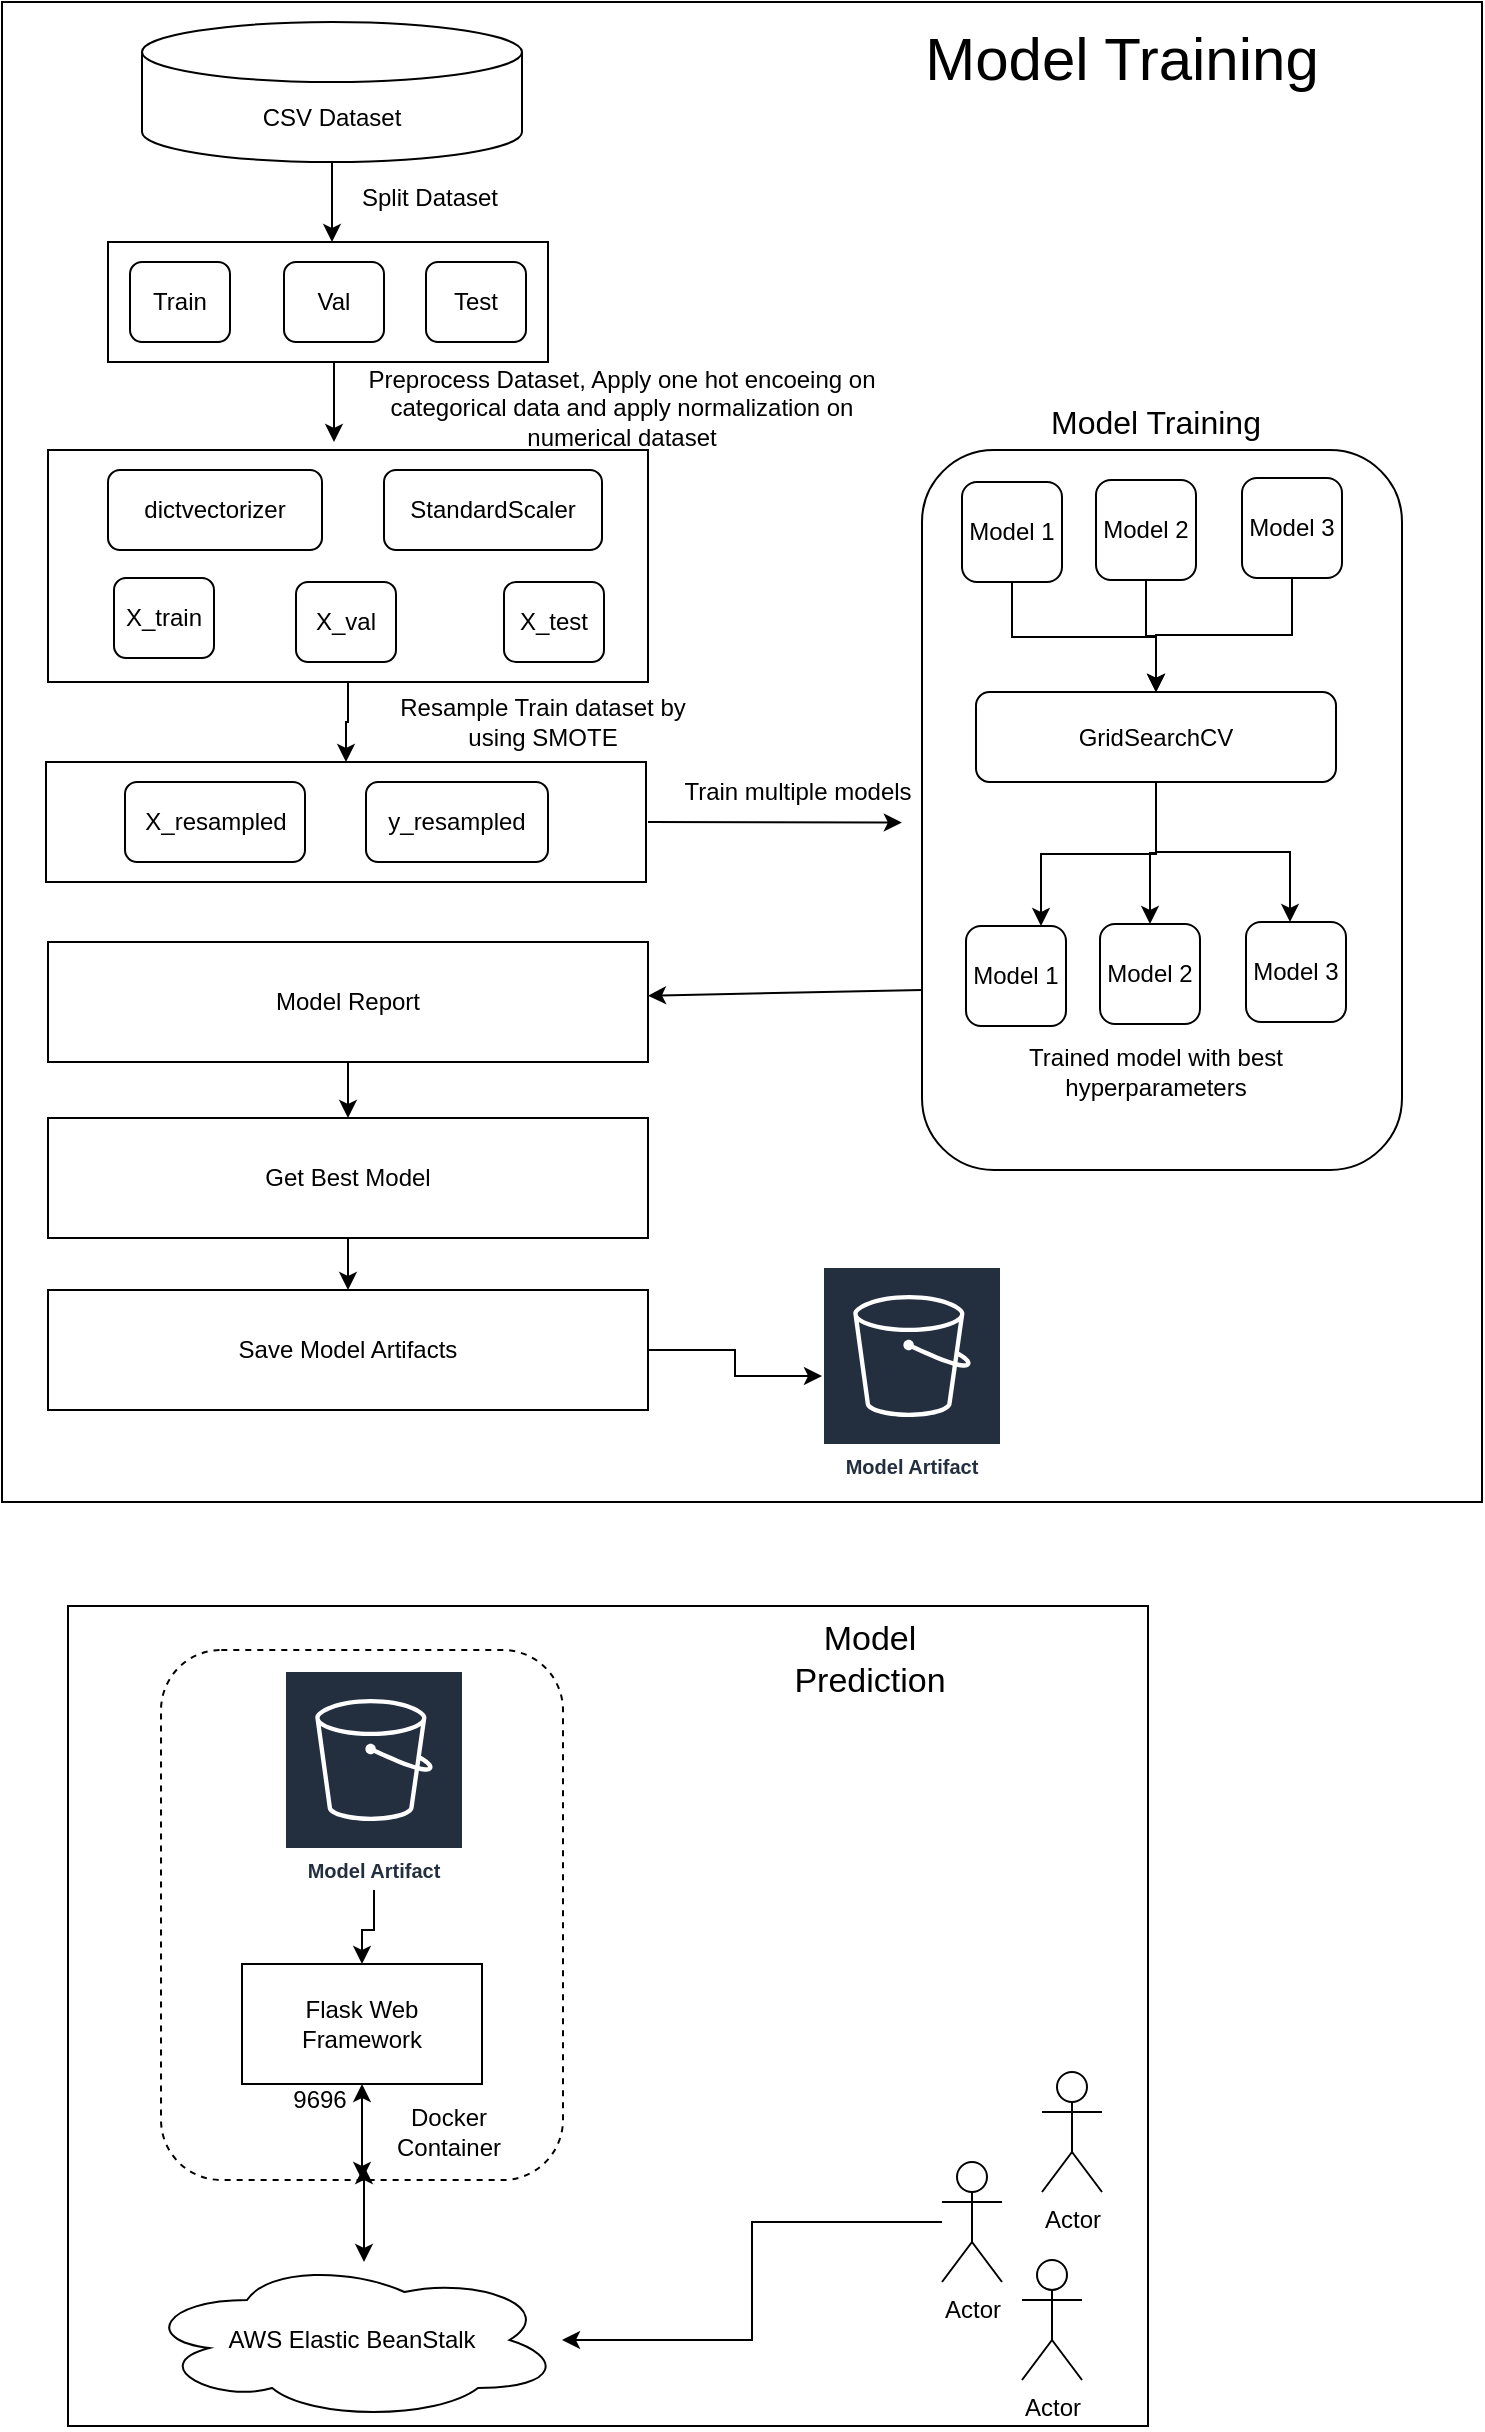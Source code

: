<mxfile version="22.0.8" type="device">
  <diagram name="Page-1" id="sl67Yf3QK5midu7BMx_2">
    <mxGraphModel dx="1415" dy="758" grid="1" gridSize="10" guides="1" tooltips="1" connect="1" arrows="1" fold="1" page="1" pageScale="1" pageWidth="827" pageHeight="1169" math="0" shadow="0">
      <root>
        <mxCell id="0" />
        <mxCell id="1" parent="0" />
        <mxCell id="rqSLdbDPakVJmyCNbUR--63" value="" style="group" vertex="1" connectable="0" parent="1">
          <mxGeometry x="303" y="799" width="540" height="415" as="geometry" />
        </mxCell>
        <mxCell id="rqSLdbDPakVJmyCNbUR--52" value="" style="group" vertex="1" connectable="0" parent="rqSLdbDPakVJmyCNbUR--63">
          <mxGeometry width="540" height="415" as="geometry" />
        </mxCell>
        <mxCell id="rqSLdbDPakVJmyCNbUR--43" value="" style="rounded=0;whiteSpace=wrap;html=1;" vertex="1" parent="rqSLdbDPakVJmyCNbUR--52">
          <mxGeometry y="3" width="540" height="410" as="geometry" />
        </mxCell>
        <mxCell id="rqSLdbDPakVJmyCNbUR--46" value="" style="rounded=1;whiteSpace=wrap;html=1;dashed=1;" vertex="1" parent="rqSLdbDPakVJmyCNbUR--52">
          <mxGeometry x="46.5" y="25" width="201" height="265" as="geometry" />
        </mxCell>
        <mxCell id="rqSLdbDPakVJmyCNbUR--38" value="Model Artifact" style="sketch=0;outlineConnect=0;fontColor=#232F3E;gradientColor=none;strokeColor=#ffffff;fillColor=#232F3E;dashed=0;verticalLabelPosition=middle;verticalAlign=bottom;align=center;html=1;whiteSpace=wrap;fontSize=10;fontStyle=1;spacing=3;shape=mxgraph.aws4.productIcon;prIcon=mxgraph.aws4.s3;" vertex="1" parent="rqSLdbDPakVJmyCNbUR--52">
          <mxGeometry x="108" y="35" width="90" height="110" as="geometry" />
        </mxCell>
        <mxCell id="rqSLdbDPakVJmyCNbUR--39" value="Flask Web Framework" style="rounded=0;whiteSpace=wrap;html=1;" vertex="1" parent="rqSLdbDPakVJmyCNbUR--52">
          <mxGeometry x="87" y="182" width="120" height="60" as="geometry" />
        </mxCell>
        <mxCell id="rqSLdbDPakVJmyCNbUR--40" value="" style="edgeStyle=orthogonalEdgeStyle;rounded=0;orthogonalLoop=1;jettySize=auto;html=1;" edge="1" parent="rqSLdbDPakVJmyCNbUR--52" source="rqSLdbDPakVJmyCNbUR--38" target="rqSLdbDPakVJmyCNbUR--39">
          <mxGeometry relative="1" as="geometry" />
        </mxCell>
        <mxCell id="rqSLdbDPakVJmyCNbUR--45" value="&lt;font style=&quot;font-size: 17px;&quot;&gt;Model &lt;br&gt;Prediction&lt;/font&gt;" style="text;html=1;strokeColor=none;fillColor=none;align=center;verticalAlign=middle;whiteSpace=wrap;rounded=0;" vertex="1" parent="rqSLdbDPakVJmyCNbUR--52">
          <mxGeometry x="339" y="15" width="124" height="30" as="geometry" />
        </mxCell>
        <mxCell id="rqSLdbDPakVJmyCNbUR--48" value="" style="endArrow=classic;startArrow=classic;html=1;rounded=0;entryX=0.5;entryY=1;entryDx=0;entryDy=0;exitX=0.5;exitY=1;exitDx=0;exitDy=0;" edge="1" parent="rqSLdbDPakVJmyCNbUR--52" source="rqSLdbDPakVJmyCNbUR--46" target="rqSLdbDPakVJmyCNbUR--39">
          <mxGeometry width="50" height="50" relative="1" as="geometry">
            <mxPoint x="147" y="275" as="sourcePoint" />
            <mxPoint x="191" y="225" as="targetPoint" />
          </mxGeometry>
        </mxCell>
        <mxCell id="rqSLdbDPakVJmyCNbUR--49" value="Docker &lt;br&gt;Container" style="text;html=1;strokeColor=none;fillColor=none;align=center;verticalAlign=middle;whiteSpace=wrap;rounded=0;" vertex="1" parent="rqSLdbDPakVJmyCNbUR--52">
          <mxGeometry x="154" y="251" width="73" height="30" as="geometry" />
        </mxCell>
        <mxCell id="rqSLdbDPakVJmyCNbUR--50" value="9696" style="text;html=1;strokeColor=none;fillColor=none;align=center;verticalAlign=middle;whiteSpace=wrap;rounded=0;" vertex="1" parent="rqSLdbDPakVJmyCNbUR--52">
          <mxGeometry x="96" y="235" width="60" height="30" as="geometry" />
        </mxCell>
        <mxCell id="rqSLdbDPakVJmyCNbUR--53" value="AWS Elastic BeanStalk" style="ellipse;shape=cloud;whiteSpace=wrap;html=1;" vertex="1" parent="rqSLdbDPakVJmyCNbUR--52">
          <mxGeometry x="37" y="330" width="210" height="80" as="geometry" />
        </mxCell>
        <mxCell id="rqSLdbDPakVJmyCNbUR--55" value="Actor" style="shape=umlActor;verticalLabelPosition=bottom;verticalAlign=top;html=1;outlineConnect=0;" vertex="1" parent="rqSLdbDPakVJmyCNbUR--52">
          <mxGeometry x="477" y="330" width="30" height="60" as="geometry" />
        </mxCell>
        <mxCell id="rqSLdbDPakVJmyCNbUR--56" value="Actor" style="shape=umlActor;verticalLabelPosition=bottom;verticalAlign=top;html=1;outlineConnect=0;" vertex="1" parent="rqSLdbDPakVJmyCNbUR--52">
          <mxGeometry x="437" y="281" width="30" height="60" as="geometry" />
        </mxCell>
        <mxCell id="rqSLdbDPakVJmyCNbUR--57" value="Actor" style="shape=umlActor;verticalLabelPosition=bottom;verticalAlign=top;html=1;outlineConnect=0;" vertex="1" parent="rqSLdbDPakVJmyCNbUR--52">
          <mxGeometry x="487" y="236" width="30" height="60" as="geometry" />
        </mxCell>
        <mxCell id="rqSLdbDPakVJmyCNbUR--62" value="" style="edgeStyle=orthogonalEdgeStyle;rounded=0;orthogonalLoop=1;jettySize=auto;html=1;" edge="1" parent="rqSLdbDPakVJmyCNbUR--52" source="rqSLdbDPakVJmyCNbUR--56" target="rqSLdbDPakVJmyCNbUR--53">
          <mxGeometry relative="1" as="geometry">
            <mxPoint x="382" y="311" as="targetPoint" />
          </mxGeometry>
        </mxCell>
        <mxCell id="rqSLdbDPakVJmyCNbUR--54" value="" style="endArrow=classic;startArrow=classic;html=1;rounded=0;entryX=0.5;entryY=1;entryDx=0;entryDy=0;exitX=0.5;exitY=1;exitDx=0;exitDy=0;" edge="1" parent="rqSLdbDPakVJmyCNbUR--63">
          <mxGeometry width="50" height="50" relative="1" as="geometry">
            <mxPoint x="148" y="331" as="sourcePoint" />
            <mxPoint x="148" y="283" as="targetPoint" />
          </mxGeometry>
        </mxCell>
        <mxCell id="rqSLdbDPakVJmyCNbUR--86" value="" style="group" vertex="1" connectable="0" parent="1">
          <mxGeometry x="270" width="740" height="750" as="geometry" />
        </mxCell>
        <mxCell id="rqSLdbDPakVJmyCNbUR--64" value="" style="rounded=0;whiteSpace=wrap;html=1;" vertex="1" parent="rqSLdbDPakVJmyCNbUR--86">
          <mxGeometry width="740" height="750" as="geometry" />
        </mxCell>
        <mxCell id="rqSLdbDPakVJmyCNbUR--1" value="CSV Dataset" style="shape=cylinder3;whiteSpace=wrap;html=1;boundedLbl=1;backgroundOutline=1;size=15;" vertex="1" parent="rqSLdbDPakVJmyCNbUR--86">
          <mxGeometry x="70" y="10" width="190" height="70" as="geometry" />
        </mxCell>
        <mxCell id="rqSLdbDPakVJmyCNbUR--2" value="" style="endArrow=classic;html=1;rounded=0;exitX=0.5;exitY=1;exitDx=0;exitDy=0;exitPerimeter=0;" edge="1" parent="rqSLdbDPakVJmyCNbUR--86" source="rqSLdbDPakVJmyCNbUR--1">
          <mxGeometry width="50" height="50" relative="1" as="geometry">
            <mxPoint x="140" y="170" as="sourcePoint" />
            <mxPoint x="165" y="120" as="targetPoint" />
          </mxGeometry>
        </mxCell>
        <mxCell id="rqSLdbDPakVJmyCNbUR--4" value="" style="rounded=0;whiteSpace=wrap;html=1;" vertex="1" parent="rqSLdbDPakVJmyCNbUR--86">
          <mxGeometry x="53" y="120" width="220" height="60" as="geometry" />
        </mxCell>
        <mxCell id="rqSLdbDPakVJmyCNbUR--5" value="Split Dataset" style="text;html=1;strokeColor=none;fillColor=none;align=center;verticalAlign=middle;whiteSpace=wrap;rounded=0;" vertex="1" parent="rqSLdbDPakVJmyCNbUR--86">
          <mxGeometry x="174" y="83" width="80" height="30" as="geometry" />
        </mxCell>
        <mxCell id="rqSLdbDPakVJmyCNbUR--6" value="Train" style="rounded=1;whiteSpace=wrap;html=1;" vertex="1" parent="rqSLdbDPakVJmyCNbUR--86">
          <mxGeometry x="64" y="130" width="50" height="40" as="geometry" />
        </mxCell>
        <mxCell id="rqSLdbDPakVJmyCNbUR--7" value="Val" style="rounded=1;whiteSpace=wrap;html=1;" vertex="1" parent="rqSLdbDPakVJmyCNbUR--86">
          <mxGeometry x="141" y="130" width="50" height="40" as="geometry" />
        </mxCell>
        <mxCell id="rqSLdbDPakVJmyCNbUR--8" value="Test" style="rounded=1;whiteSpace=wrap;html=1;" vertex="1" parent="rqSLdbDPakVJmyCNbUR--86">
          <mxGeometry x="212" y="130" width="50" height="40" as="geometry" />
        </mxCell>
        <mxCell id="rqSLdbDPakVJmyCNbUR--9" value="" style="rounded=0;whiteSpace=wrap;html=1;" vertex="1" parent="rqSLdbDPakVJmyCNbUR--86">
          <mxGeometry x="23" y="224" width="300" height="116" as="geometry" />
        </mxCell>
        <mxCell id="rqSLdbDPakVJmyCNbUR--10" value="Preprocess Dataset, Apply one hot encoeing on categorical data and apply normalization on numerical dataset" style="text;html=1;strokeColor=none;fillColor=none;align=center;verticalAlign=middle;whiteSpace=wrap;rounded=0;" vertex="1" parent="rqSLdbDPakVJmyCNbUR--86">
          <mxGeometry x="170" y="188" width="280" height="30" as="geometry" />
        </mxCell>
        <mxCell id="rqSLdbDPakVJmyCNbUR--12" value="" style="endArrow=classic;html=1;rounded=0;exitX=0.5;exitY=1;exitDx=0;exitDy=0;exitPerimeter=0;" edge="1" parent="rqSLdbDPakVJmyCNbUR--86">
          <mxGeometry width="50" height="50" relative="1" as="geometry">
            <mxPoint x="166" y="180" as="sourcePoint" />
            <mxPoint x="166" y="220" as="targetPoint" />
          </mxGeometry>
        </mxCell>
        <mxCell id="rqSLdbDPakVJmyCNbUR--13" value="dictvectorizer" style="rounded=1;whiteSpace=wrap;html=1;" vertex="1" parent="rqSLdbDPakVJmyCNbUR--86">
          <mxGeometry x="53" y="234" width="107" height="40" as="geometry" />
        </mxCell>
        <mxCell id="rqSLdbDPakVJmyCNbUR--14" value="StandardScaler" style="rounded=1;whiteSpace=wrap;html=1;" vertex="1" parent="rqSLdbDPakVJmyCNbUR--86">
          <mxGeometry x="191" y="234" width="109" height="40" as="geometry" />
        </mxCell>
        <mxCell id="rqSLdbDPakVJmyCNbUR--15" value="X_train" style="rounded=1;whiteSpace=wrap;html=1;" vertex="1" parent="rqSLdbDPakVJmyCNbUR--86">
          <mxGeometry x="56" y="288" width="50" height="40" as="geometry" />
        </mxCell>
        <mxCell id="rqSLdbDPakVJmyCNbUR--16" value="X_val" style="rounded=1;whiteSpace=wrap;html=1;" vertex="1" parent="rqSLdbDPakVJmyCNbUR--86">
          <mxGeometry x="147" y="290" width="50" height="40" as="geometry" />
        </mxCell>
        <mxCell id="rqSLdbDPakVJmyCNbUR--17" value="X_test" style="rounded=1;whiteSpace=wrap;html=1;" vertex="1" parent="rqSLdbDPakVJmyCNbUR--86">
          <mxGeometry x="251" y="290" width="50" height="40" as="geometry" />
        </mxCell>
        <mxCell id="rqSLdbDPakVJmyCNbUR--21" value="" style="rounded=0;whiteSpace=wrap;html=1;" vertex="1" parent="rqSLdbDPakVJmyCNbUR--86">
          <mxGeometry x="22" y="380" width="300" height="60" as="geometry" />
        </mxCell>
        <mxCell id="rqSLdbDPakVJmyCNbUR--24" value="" style="edgeStyle=orthogonalEdgeStyle;rounded=0;orthogonalLoop=1;jettySize=auto;html=1;" edge="1" parent="rqSLdbDPakVJmyCNbUR--86" source="rqSLdbDPakVJmyCNbUR--9" target="rqSLdbDPakVJmyCNbUR--21">
          <mxGeometry relative="1" as="geometry" />
        </mxCell>
        <mxCell id="rqSLdbDPakVJmyCNbUR--25" value="Resample Train dataset by using SMOTE" style="text;html=1;strokeColor=none;fillColor=none;align=center;verticalAlign=middle;whiteSpace=wrap;rounded=0;" vertex="1" parent="rqSLdbDPakVJmyCNbUR--86">
          <mxGeometry x="189" y="345" width="163" height="30" as="geometry" />
        </mxCell>
        <mxCell id="rqSLdbDPakVJmyCNbUR--26" value="X_resampled" style="rounded=1;whiteSpace=wrap;html=1;" vertex="1" parent="rqSLdbDPakVJmyCNbUR--86">
          <mxGeometry x="61.5" y="390" width="90" height="40" as="geometry" />
        </mxCell>
        <mxCell id="rqSLdbDPakVJmyCNbUR--27" value="y_resampled" style="rounded=1;whiteSpace=wrap;html=1;" vertex="1" parent="rqSLdbDPakVJmyCNbUR--86">
          <mxGeometry x="182" y="390" width="91" height="40" as="geometry" />
        </mxCell>
        <mxCell id="rqSLdbDPakVJmyCNbUR--29" value="Model Report" style="rounded=0;whiteSpace=wrap;html=1;" vertex="1" parent="rqSLdbDPakVJmyCNbUR--86">
          <mxGeometry x="23" y="470" width="300" height="60" as="geometry" />
        </mxCell>
        <mxCell id="rqSLdbDPakVJmyCNbUR--31" value="Train multiple models" style="text;html=1;strokeColor=none;fillColor=none;align=center;verticalAlign=middle;whiteSpace=wrap;rounded=0;" vertex="1" parent="rqSLdbDPakVJmyCNbUR--86">
          <mxGeometry x="330" y="380" width="136" height="30" as="geometry" />
        </mxCell>
        <mxCell id="rqSLdbDPakVJmyCNbUR--32" value="Get Best Model" style="rounded=0;whiteSpace=wrap;html=1;" vertex="1" parent="rqSLdbDPakVJmyCNbUR--86">
          <mxGeometry x="23" y="558" width="300" height="60" as="geometry" />
        </mxCell>
        <mxCell id="rqSLdbDPakVJmyCNbUR--33" value="" style="edgeStyle=orthogonalEdgeStyle;rounded=0;orthogonalLoop=1;jettySize=auto;html=1;" edge="1" parent="rqSLdbDPakVJmyCNbUR--86" source="rqSLdbDPakVJmyCNbUR--29" target="rqSLdbDPakVJmyCNbUR--32">
          <mxGeometry relative="1" as="geometry" />
        </mxCell>
        <mxCell id="rqSLdbDPakVJmyCNbUR--34" value="Save Model Artifacts" style="rounded=0;whiteSpace=wrap;html=1;" vertex="1" parent="rqSLdbDPakVJmyCNbUR--86">
          <mxGeometry x="23" y="644" width="300" height="60" as="geometry" />
        </mxCell>
        <mxCell id="rqSLdbDPakVJmyCNbUR--35" value="" style="edgeStyle=orthogonalEdgeStyle;rounded=0;orthogonalLoop=1;jettySize=auto;html=1;" edge="1" parent="rqSLdbDPakVJmyCNbUR--86" source="rqSLdbDPakVJmyCNbUR--32" target="rqSLdbDPakVJmyCNbUR--34">
          <mxGeometry relative="1" as="geometry" />
        </mxCell>
        <mxCell id="rqSLdbDPakVJmyCNbUR--36" value="Model Artifact" style="sketch=0;outlineConnect=0;fontColor=#232F3E;gradientColor=none;strokeColor=#ffffff;fillColor=#232F3E;dashed=0;verticalLabelPosition=middle;verticalAlign=bottom;align=center;html=1;whiteSpace=wrap;fontSize=10;fontStyle=1;spacing=3;shape=mxgraph.aws4.productIcon;prIcon=mxgraph.aws4.s3;" vertex="1" parent="rqSLdbDPakVJmyCNbUR--86">
          <mxGeometry x="410" y="632" width="90" height="110" as="geometry" />
        </mxCell>
        <mxCell id="rqSLdbDPakVJmyCNbUR--37" value="" style="edgeStyle=orthogonalEdgeStyle;rounded=0;orthogonalLoop=1;jettySize=auto;html=1;" edge="1" parent="rqSLdbDPakVJmyCNbUR--86" source="rqSLdbDPakVJmyCNbUR--34" target="rqSLdbDPakVJmyCNbUR--36">
          <mxGeometry relative="1" as="geometry" />
        </mxCell>
        <mxCell id="rqSLdbDPakVJmyCNbUR--65" value="" style="rounded=1;whiteSpace=wrap;html=1;" vertex="1" parent="rqSLdbDPakVJmyCNbUR--86">
          <mxGeometry x="460" y="224" width="240" height="360" as="geometry" />
        </mxCell>
        <mxCell id="rqSLdbDPakVJmyCNbUR--66" value="&lt;font style=&quot;font-size: 16px;&quot;&gt;Model Training&lt;/font&gt;" style="text;html=1;strokeColor=none;fillColor=none;align=center;verticalAlign=middle;whiteSpace=wrap;rounded=0;" vertex="1" parent="rqSLdbDPakVJmyCNbUR--86">
          <mxGeometry x="507" y="195" width="140" height="30" as="geometry" />
        </mxCell>
        <mxCell id="rqSLdbDPakVJmyCNbUR--68" value="" style="endArrow=classic;html=1;rounded=0;entryX=0.608;entryY=0.547;entryDx=0;entryDy=0;entryPerimeter=0;" edge="1" parent="rqSLdbDPakVJmyCNbUR--86" target="rqSLdbDPakVJmyCNbUR--64">
          <mxGeometry width="50" height="50" relative="1" as="geometry">
            <mxPoint x="323" y="410" as="sourcePoint" />
            <mxPoint x="373" y="360" as="targetPoint" />
          </mxGeometry>
        </mxCell>
        <mxCell id="rqSLdbDPakVJmyCNbUR--69" value="" style="endArrow=classic;html=1;rounded=0;exitX=0;exitY=0.75;exitDx=0;exitDy=0;" edge="1" parent="rqSLdbDPakVJmyCNbUR--86" source="rqSLdbDPakVJmyCNbUR--65" target="rqSLdbDPakVJmyCNbUR--29">
          <mxGeometry width="50" height="50" relative="1" as="geometry">
            <mxPoint x="333" y="420" as="sourcePoint" />
            <mxPoint x="460" y="420" as="targetPoint" />
          </mxGeometry>
        </mxCell>
        <mxCell id="rqSLdbDPakVJmyCNbUR--70" value="Model 1" style="rounded=1;whiteSpace=wrap;html=1;" vertex="1" parent="rqSLdbDPakVJmyCNbUR--86">
          <mxGeometry x="480" y="240" width="50" height="50" as="geometry" />
        </mxCell>
        <mxCell id="rqSLdbDPakVJmyCNbUR--71" value="Model 2" style="rounded=1;whiteSpace=wrap;html=1;" vertex="1" parent="rqSLdbDPakVJmyCNbUR--86">
          <mxGeometry x="547" y="239" width="50" height="50" as="geometry" />
        </mxCell>
        <mxCell id="rqSLdbDPakVJmyCNbUR--72" value="Model 3" style="rounded=1;whiteSpace=wrap;html=1;" vertex="1" parent="rqSLdbDPakVJmyCNbUR--86">
          <mxGeometry x="620" y="238" width="50" height="50" as="geometry" />
        </mxCell>
        <mxCell id="rqSLdbDPakVJmyCNbUR--73" value="GridSearchCV" style="rounded=1;whiteSpace=wrap;html=1;" vertex="1" parent="rqSLdbDPakVJmyCNbUR--86">
          <mxGeometry x="487" y="345" width="180" height="45" as="geometry" />
        </mxCell>
        <mxCell id="rqSLdbDPakVJmyCNbUR--74" value="" style="edgeStyle=orthogonalEdgeStyle;rounded=0;orthogonalLoop=1;jettySize=auto;html=1;" edge="1" parent="rqSLdbDPakVJmyCNbUR--86" source="rqSLdbDPakVJmyCNbUR--70" target="rqSLdbDPakVJmyCNbUR--73">
          <mxGeometry relative="1" as="geometry" />
        </mxCell>
        <mxCell id="rqSLdbDPakVJmyCNbUR--75" value="" style="edgeStyle=orthogonalEdgeStyle;rounded=0;orthogonalLoop=1;jettySize=auto;html=1;" edge="1" parent="rqSLdbDPakVJmyCNbUR--86" source="rqSLdbDPakVJmyCNbUR--71" target="rqSLdbDPakVJmyCNbUR--73">
          <mxGeometry relative="1" as="geometry" />
        </mxCell>
        <mxCell id="rqSLdbDPakVJmyCNbUR--76" value="" style="edgeStyle=orthogonalEdgeStyle;rounded=0;orthogonalLoop=1;jettySize=auto;html=1;" edge="1" parent="rqSLdbDPakVJmyCNbUR--86" source="rqSLdbDPakVJmyCNbUR--72" target="rqSLdbDPakVJmyCNbUR--73">
          <mxGeometry relative="1" as="geometry" />
        </mxCell>
        <mxCell id="rqSLdbDPakVJmyCNbUR--77" value="Model 1" style="rounded=1;whiteSpace=wrap;html=1;" vertex="1" parent="rqSLdbDPakVJmyCNbUR--86">
          <mxGeometry x="482" y="462" width="50" height="50" as="geometry" />
        </mxCell>
        <mxCell id="rqSLdbDPakVJmyCNbUR--78" value="Model 2" style="rounded=1;whiteSpace=wrap;html=1;" vertex="1" parent="rqSLdbDPakVJmyCNbUR--86">
          <mxGeometry x="549" y="461" width="50" height="50" as="geometry" />
        </mxCell>
        <mxCell id="rqSLdbDPakVJmyCNbUR--79" value="Model 3" style="rounded=1;whiteSpace=wrap;html=1;" vertex="1" parent="rqSLdbDPakVJmyCNbUR--86">
          <mxGeometry x="622" y="460" width="50" height="50" as="geometry" />
        </mxCell>
        <mxCell id="rqSLdbDPakVJmyCNbUR--80" value="" style="edgeStyle=orthogonalEdgeStyle;rounded=0;orthogonalLoop=1;jettySize=auto;html=1;" edge="1" parent="rqSLdbDPakVJmyCNbUR--86" source="rqSLdbDPakVJmyCNbUR--73" target="rqSLdbDPakVJmyCNbUR--78">
          <mxGeometry relative="1" as="geometry" />
        </mxCell>
        <mxCell id="rqSLdbDPakVJmyCNbUR--81" value="" style="edgeStyle=orthogonalEdgeStyle;rounded=0;orthogonalLoop=1;jettySize=auto;html=1;entryX=0.75;entryY=0;entryDx=0;entryDy=0;exitX=0.5;exitY=1;exitDx=0;exitDy=0;" edge="1" parent="rqSLdbDPakVJmyCNbUR--86" source="rqSLdbDPakVJmyCNbUR--73" target="rqSLdbDPakVJmyCNbUR--77">
          <mxGeometry relative="1" as="geometry">
            <mxPoint x="580" y="400" as="sourcePoint" />
            <mxPoint x="559" y="471" as="targetPoint" />
          </mxGeometry>
        </mxCell>
        <mxCell id="rqSLdbDPakVJmyCNbUR--82" value="" style="edgeStyle=orthogonalEdgeStyle;rounded=0;orthogonalLoop=1;jettySize=auto;html=1;entryX=0.5;entryY=0;entryDx=0;entryDy=0;" edge="1" parent="rqSLdbDPakVJmyCNbUR--86">
          <mxGeometry relative="1" as="geometry">
            <mxPoint x="577" y="390" as="sourcePoint" />
            <mxPoint x="644" y="460" as="targetPoint" />
            <Array as="points">
              <mxPoint x="577" y="392" />
              <mxPoint x="577" y="425" />
              <mxPoint x="644" y="425" />
            </Array>
          </mxGeometry>
        </mxCell>
        <mxCell id="rqSLdbDPakVJmyCNbUR--84" value="Trained model with best hyperparameters" style="text;html=1;strokeColor=none;fillColor=none;align=center;verticalAlign=middle;whiteSpace=wrap;rounded=0;" vertex="1" parent="rqSLdbDPakVJmyCNbUR--86">
          <mxGeometry x="512" y="520" width="130" height="30" as="geometry" />
        </mxCell>
        <mxCell id="rqSLdbDPakVJmyCNbUR--85" value="Model Training" style="text;html=1;strokeColor=none;fillColor=none;align=center;verticalAlign=middle;whiteSpace=wrap;rounded=0;fontSize=30;" vertex="1" parent="rqSLdbDPakVJmyCNbUR--86">
          <mxGeometry x="420" y="10" width="280" height="35" as="geometry" />
        </mxCell>
      </root>
    </mxGraphModel>
  </diagram>
</mxfile>
